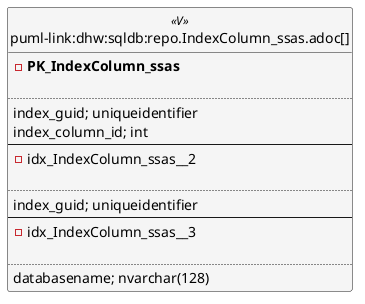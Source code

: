 @startuml
left to right direction
'top to bottom direction
hide circle
'avoide "." issues:
set namespaceSeparator none


skinparam class {
  BackgroundColor White
  BackgroundColor<<FN>> Yellow
  BackgroundColor<<FS>> Yellow
  BackgroundColor<<FT>> LightGray
  BackgroundColor<<IF>> Yellow
  BackgroundColor<<IS>> Yellow
  BackgroundColor<<P>> Aqua
  BackgroundColor<<PC>> Aqua
  BackgroundColor<<SN>> Yellow
  BackgroundColor<<SO>> SlateBlue
  BackgroundColor<<TF>> LightGray
  BackgroundColor<<TR>> Tomato
  BackgroundColor<<U>> White
  BackgroundColor<<V>> WhiteSmoke
  BackgroundColor<<X>> Aqua
  BackgroundColor<<external>> AliceBlue
}


entity "puml-link:dhw:sqldb:repo.IndexColumn_ssas.adoc[]" as repo.IndexColumn_ssas << V >> {
- **PK_IndexColumn_ssas**

..
index_guid; uniqueidentifier
index_column_id; int
--
- idx_IndexColumn_ssas__2

..
index_guid; uniqueidentifier
--
- idx_IndexColumn_ssas__3

..
databasename; nvarchar(128)
}


@enduml

